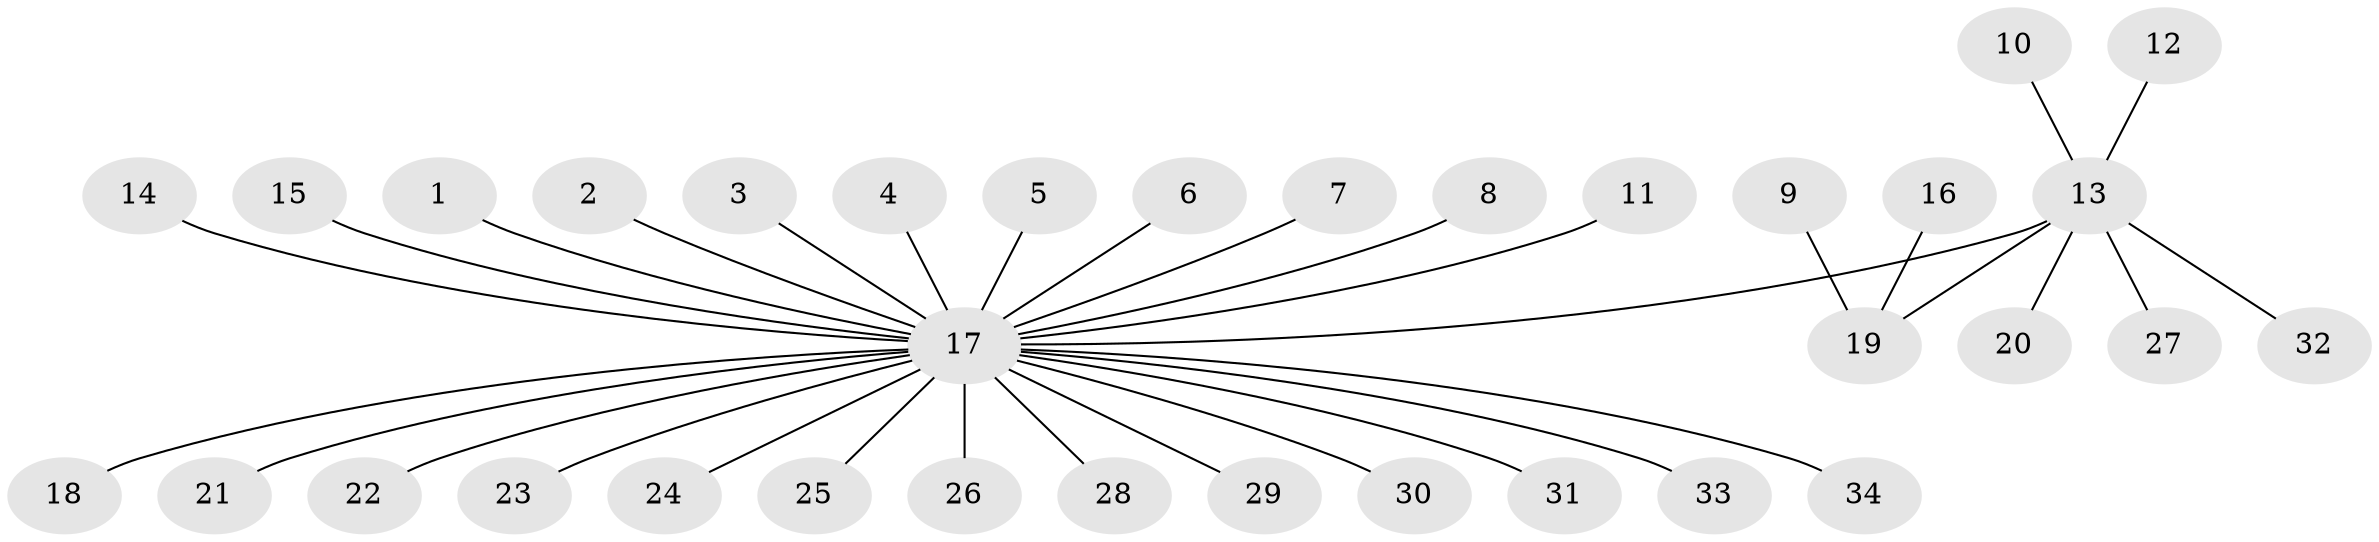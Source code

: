 // original degree distribution, {29: 0.014705882352941176, 10: 0.014705882352941176, 2: 0.19117647058823528, 3: 0.07352941176470588, 4: 0.029411764705882353, 1: 0.6617647058823529, 5: 0.014705882352941176}
// Generated by graph-tools (version 1.1) at 2025/49/03/09/25 03:49:50]
// undirected, 34 vertices, 33 edges
graph export_dot {
graph [start="1"]
  node [color=gray90,style=filled];
  1;
  2;
  3;
  4;
  5;
  6;
  7;
  8;
  9;
  10;
  11;
  12;
  13;
  14;
  15;
  16;
  17;
  18;
  19;
  20;
  21;
  22;
  23;
  24;
  25;
  26;
  27;
  28;
  29;
  30;
  31;
  32;
  33;
  34;
  1 -- 17 [weight=1.0];
  2 -- 17 [weight=1.0];
  3 -- 17 [weight=1.0];
  4 -- 17 [weight=1.0];
  5 -- 17 [weight=1.0];
  6 -- 17 [weight=1.0];
  7 -- 17 [weight=1.0];
  8 -- 17 [weight=1.0];
  9 -- 19 [weight=1.0];
  10 -- 13 [weight=1.0];
  11 -- 17 [weight=1.0];
  12 -- 13 [weight=1.0];
  13 -- 17 [weight=1.0];
  13 -- 19 [weight=1.0];
  13 -- 20 [weight=1.0];
  13 -- 27 [weight=1.0];
  13 -- 32 [weight=1.0];
  14 -- 17 [weight=1.0];
  15 -- 17 [weight=1.0];
  16 -- 19 [weight=1.0];
  17 -- 18 [weight=1.0];
  17 -- 21 [weight=1.0];
  17 -- 22 [weight=1.0];
  17 -- 23 [weight=1.0];
  17 -- 24 [weight=1.0];
  17 -- 25 [weight=1.0];
  17 -- 26 [weight=1.0];
  17 -- 28 [weight=1.0];
  17 -- 29 [weight=1.0];
  17 -- 30 [weight=1.0];
  17 -- 31 [weight=1.0];
  17 -- 33 [weight=1.0];
  17 -- 34 [weight=1.0];
}
